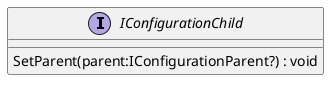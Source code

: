 @startuml
interface IConfigurationChild {
    SetParent(parent:IConfigurationParent?) : void
}
@enduml
